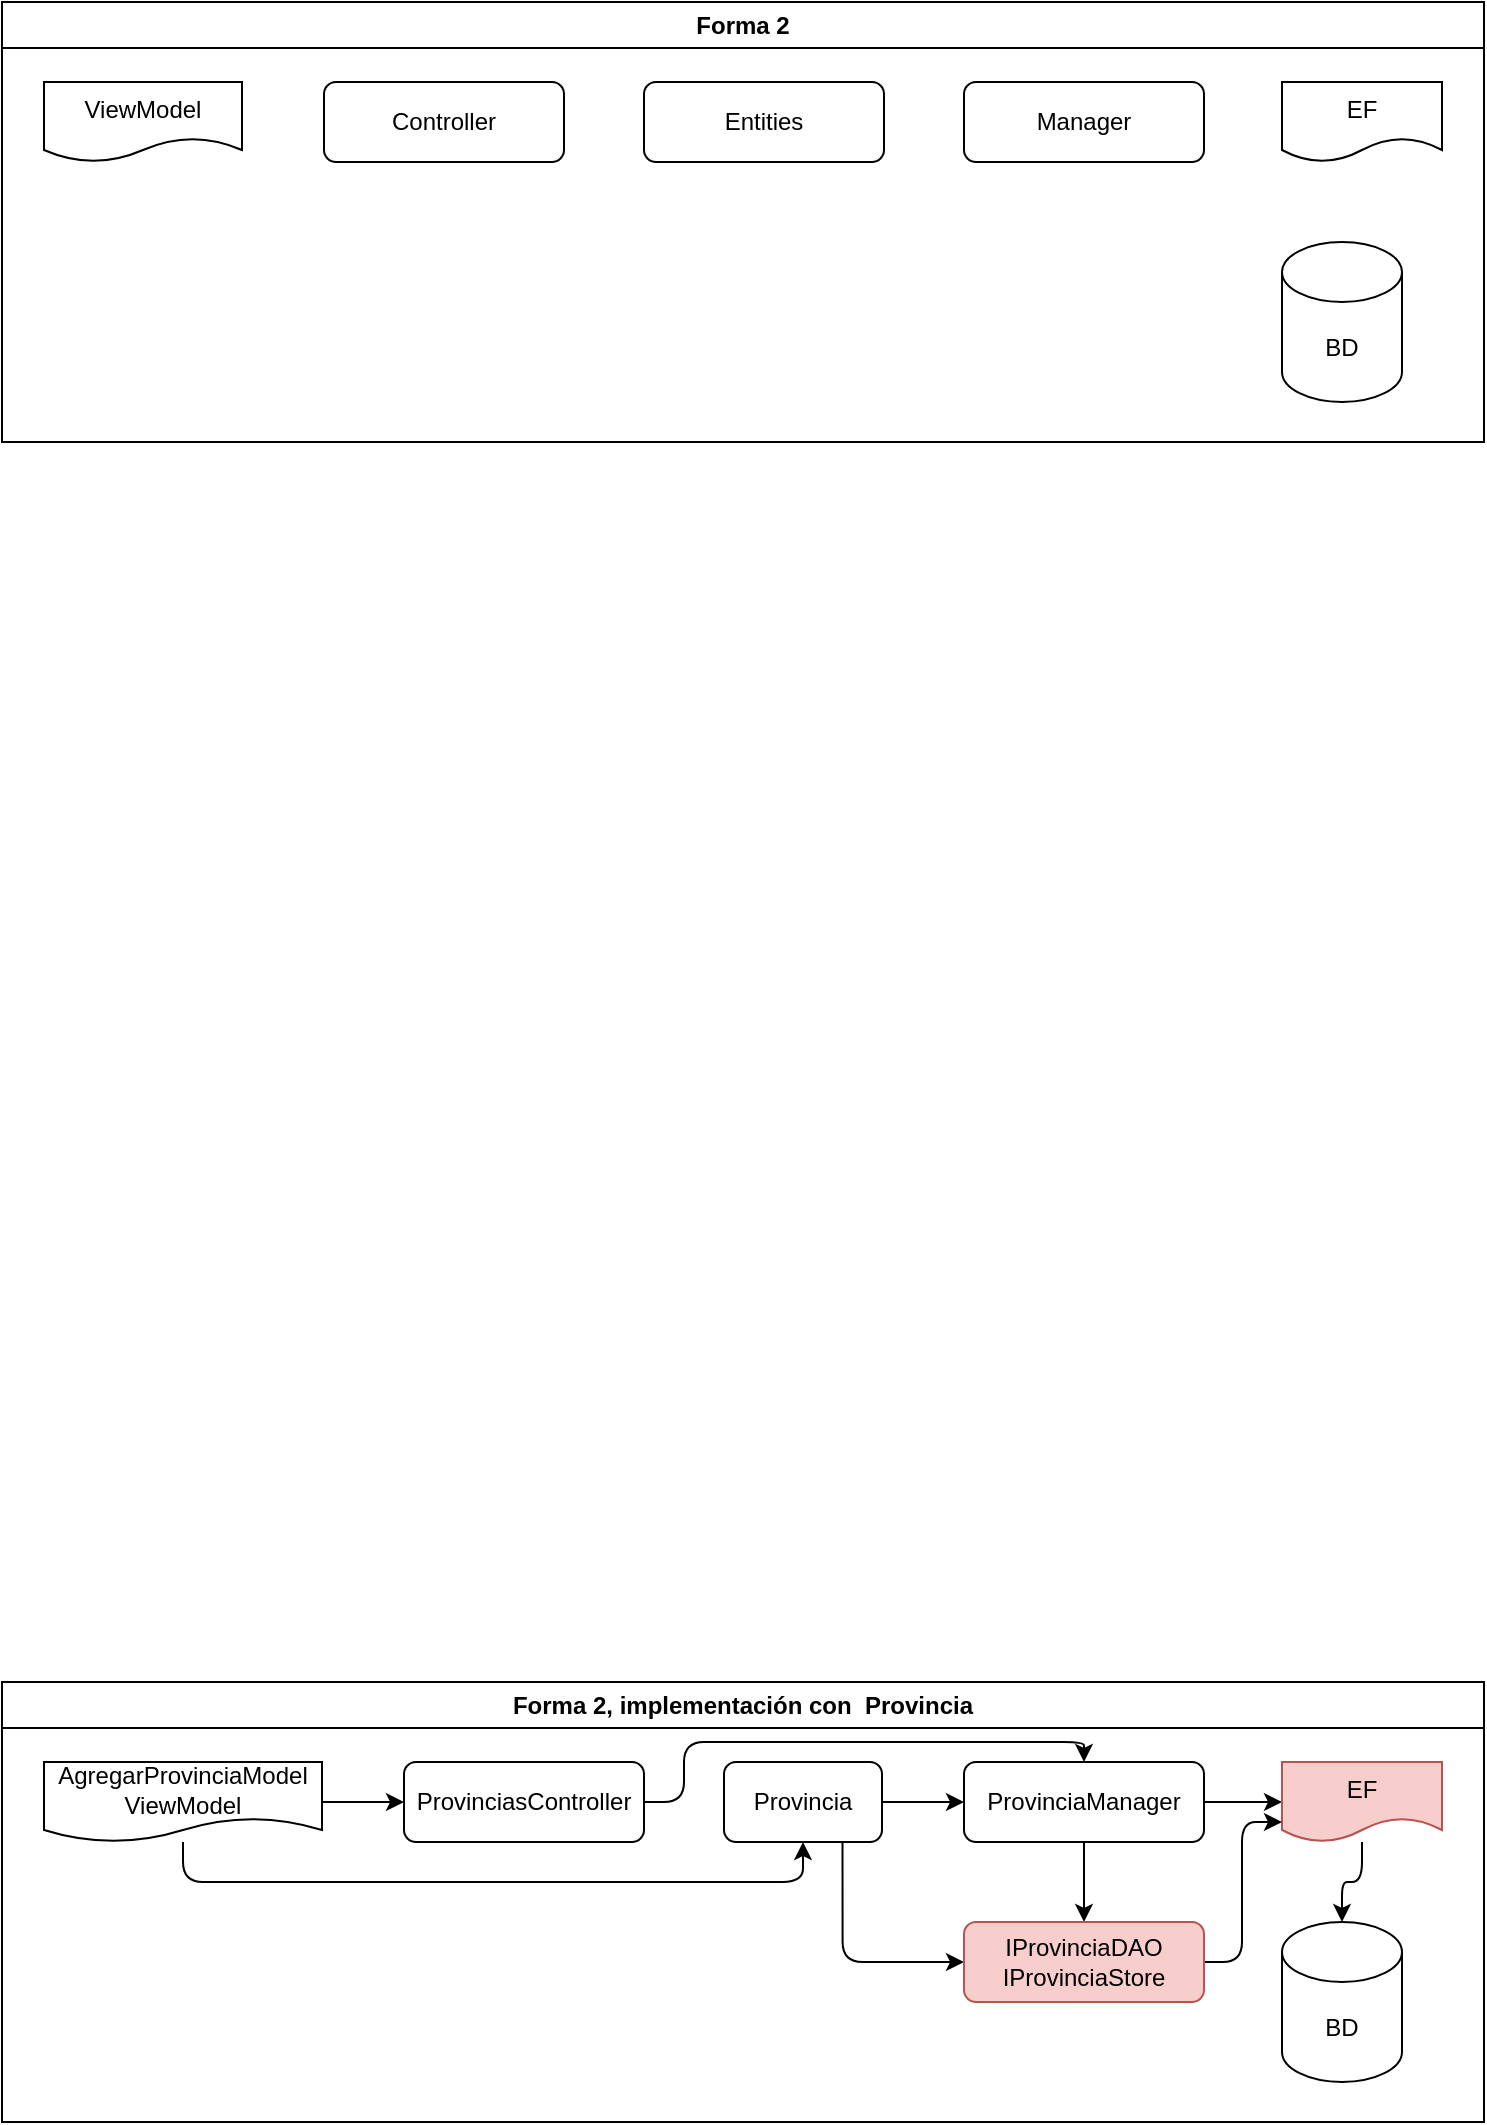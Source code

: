 <mxfile version="21.6.5" type="device">
  <diagram name="Page-1" id="SVicsx718qs6TtwvBr62">
    <mxGraphModel dx="954" dy="674" grid="1" gridSize="10" guides="1" tooltips="1" connect="1" arrows="1" fold="1" page="1" pageScale="1" pageWidth="827" pageHeight="1169" math="0" shadow="0">
      <root>
        <mxCell id="0" />
        <mxCell id="1" parent="0" />
        <mxCell id="2FBo-zIwMWJpeMP70NiS-1" value="Forma 2" style="swimlane;whiteSpace=wrap;html=1;" vertex="1" parent="1">
          <mxGeometry x="39" y="40" width="741" height="220" as="geometry" />
        </mxCell>
        <mxCell id="2FBo-zIwMWJpeMP70NiS-2" value="ViewModel" style="shape=document;whiteSpace=wrap;html=1;boundedLbl=1;" vertex="1" parent="2FBo-zIwMWJpeMP70NiS-1">
          <mxGeometry x="21" y="40" width="99" height="40" as="geometry" />
        </mxCell>
        <mxCell id="2FBo-zIwMWJpeMP70NiS-3" value="Controller" style="rounded=1;whiteSpace=wrap;html=1;" vertex="1" parent="2FBo-zIwMWJpeMP70NiS-1">
          <mxGeometry x="161" y="40" width="120" height="40" as="geometry" />
        </mxCell>
        <mxCell id="2FBo-zIwMWJpeMP70NiS-4" value="Entities" style="rounded=1;whiteSpace=wrap;html=1;" vertex="1" parent="2FBo-zIwMWJpeMP70NiS-1">
          <mxGeometry x="321" y="40" width="120" height="40" as="geometry" />
        </mxCell>
        <mxCell id="2FBo-zIwMWJpeMP70NiS-5" value="BD" style="shape=cylinder3;whiteSpace=wrap;html=1;boundedLbl=1;backgroundOutline=1;size=15;" vertex="1" parent="2FBo-zIwMWJpeMP70NiS-1">
          <mxGeometry x="640" y="120" width="60" height="80" as="geometry" />
        </mxCell>
        <mxCell id="2FBo-zIwMWJpeMP70NiS-6" value="Manager" style="rounded=1;whiteSpace=wrap;html=1;" vertex="1" parent="2FBo-zIwMWJpeMP70NiS-1">
          <mxGeometry x="481" y="40" width="120" height="40" as="geometry" />
        </mxCell>
        <mxCell id="2FBo-zIwMWJpeMP70NiS-7" value="EF" style="shape=document;whiteSpace=wrap;html=1;boundedLbl=1;" vertex="1" parent="2FBo-zIwMWJpeMP70NiS-1">
          <mxGeometry x="640" y="40" width="80" height="40" as="geometry" />
        </mxCell>
        <mxCell id="2FBo-zIwMWJpeMP70NiS-8" value="Forma 2, implementación con&amp;nbsp; Provincia" style="swimlane;whiteSpace=wrap;html=1;" vertex="1" parent="1">
          <mxGeometry x="39" y="880" width="741" height="220" as="geometry" />
        </mxCell>
        <mxCell id="2FBo-zIwMWJpeMP70NiS-15" style="edgeStyle=orthogonalEdgeStyle;rounded=0;orthogonalLoop=1;jettySize=auto;html=1;exitX=1;exitY=0.5;exitDx=0;exitDy=0;entryX=0;entryY=0.5;entryDx=0;entryDy=0;" edge="1" parent="2FBo-zIwMWJpeMP70NiS-8" source="2FBo-zIwMWJpeMP70NiS-9" target="2FBo-zIwMWJpeMP70NiS-10">
          <mxGeometry relative="1" as="geometry" />
        </mxCell>
        <mxCell id="2FBo-zIwMWJpeMP70NiS-16" style="edgeStyle=orthogonalEdgeStyle;orthogonalLoop=1;jettySize=auto;html=1;entryX=0.5;entryY=1;entryDx=0;entryDy=0;rounded=1;" edge="1" parent="2FBo-zIwMWJpeMP70NiS-8" source="2FBo-zIwMWJpeMP70NiS-9" target="2FBo-zIwMWJpeMP70NiS-11">
          <mxGeometry relative="1" as="geometry">
            <Array as="points">
              <mxPoint x="91" y="100" />
              <mxPoint x="401" y="100" />
            </Array>
          </mxGeometry>
        </mxCell>
        <mxCell id="2FBo-zIwMWJpeMP70NiS-9" value="AgregarProvinciaModel&lt;br&gt;ViewModel" style="shape=document;whiteSpace=wrap;html=1;boundedLbl=1;" vertex="1" parent="2FBo-zIwMWJpeMP70NiS-8">
          <mxGeometry x="21" y="40" width="139" height="40" as="geometry" />
        </mxCell>
        <mxCell id="2FBo-zIwMWJpeMP70NiS-17" style="edgeStyle=orthogonalEdgeStyle;rounded=1;orthogonalLoop=1;jettySize=auto;html=1;exitX=1;exitY=0.5;exitDx=0;exitDy=0;entryX=0.5;entryY=0;entryDx=0;entryDy=0;" edge="1" parent="2FBo-zIwMWJpeMP70NiS-8" source="2FBo-zIwMWJpeMP70NiS-10" target="2FBo-zIwMWJpeMP70NiS-13">
          <mxGeometry relative="1" as="geometry">
            <Array as="points">
              <mxPoint x="341" y="60" />
              <mxPoint x="341" y="30" />
              <mxPoint x="541" y="30" />
            </Array>
          </mxGeometry>
        </mxCell>
        <mxCell id="2FBo-zIwMWJpeMP70NiS-10" value="ProvinciasController" style="rounded=1;whiteSpace=wrap;html=1;" vertex="1" parent="2FBo-zIwMWJpeMP70NiS-8">
          <mxGeometry x="201" y="40" width="120" height="40" as="geometry" />
        </mxCell>
        <mxCell id="2FBo-zIwMWJpeMP70NiS-18" style="edgeStyle=orthogonalEdgeStyle;rounded=0;orthogonalLoop=1;jettySize=auto;html=1;exitX=1;exitY=0.5;exitDx=0;exitDy=0;entryX=0;entryY=0.5;entryDx=0;entryDy=0;" edge="1" parent="2FBo-zIwMWJpeMP70NiS-8" source="2FBo-zIwMWJpeMP70NiS-11" target="2FBo-zIwMWJpeMP70NiS-13">
          <mxGeometry relative="1" as="geometry" />
        </mxCell>
        <mxCell id="2FBo-zIwMWJpeMP70NiS-25" style="edgeStyle=orthogonalEdgeStyle;rounded=1;orthogonalLoop=1;jettySize=auto;html=1;exitX=0.75;exitY=1;exitDx=0;exitDy=0;entryX=0;entryY=0.5;entryDx=0;entryDy=0;" edge="1" parent="2FBo-zIwMWJpeMP70NiS-8" source="2FBo-zIwMWJpeMP70NiS-11" target="2FBo-zIwMWJpeMP70NiS-22">
          <mxGeometry relative="1" as="geometry" />
        </mxCell>
        <mxCell id="2FBo-zIwMWJpeMP70NiS-11" value="Provincia" style="rounded=1;whiteSpace=wrap;html=1;" vertex="1" parent="2FBo-zIwMWJpeMP70NiS-8">
          <mxGeometry x="361" y="40" width="79" height="40" as="geometry" />
        </mxCell>
        <mxCell id="2FBo-zIwMWJpeMP70NiS-12" value="BD" style="shape=cylinder3;whiteSpace=wrap;html=1;boundedLbl=1;backgroundOutline=1;size=15;" vertex="1" parent="2FBo-zIwMWJpeMP70NiS-8">
          <mxGeometry x="640" y="120" width="60" height="80" as="geometry" />
        </mxCell>
        <mxCell id="2FBo-zIwMWJpeMP70NiS-19" style="edgeStyle=orthogonalEdgeStyle;rounded=0;orthogonalLoop=1;jettySize=auto;html=1;exitX=1;exitY=0.5;exitDx=0;exitDy=0;entryX=0;entryY=0.5;entryDx=0;entryDy=0;" edge="1" parent="2FBo-zIwMWJpeMP70NiS-8" source="2FBo-zIwMWJpeMP70NiS-13" target="2FBo-zIwMWJpeMP70NiS-14">
          <mxGeometry relative="1" as="geometry" />
        </mxCell>
        <mxCell id="2FBo-zIwMWJpeMP70NiS-23" style="edgeStyle=orthogonalEdgeStyle;rounded=0;orthogonalLoop=1;jettySize=auto;html=1;exitX=0.5;exitY=1;exitDx=0;exitDy=0;entryX=0.5;entryY=0;entryDx=0;entryDy=0;" edge="1" parent="2FBo-zIwMWJpeMP70NiS-8" source="2FBo-zIwMWJpeMP70NiS-13" target="2FBo-zIwMWJpeMP70NiS-22">
          <mxGeometry relative="1" as="geometry" />
        </mxCell>
        <mxCell id="2FBo-zIwMWJpeMP70NiS-13" value="ProvinciaManager" style="rounded=1;whiteSpace=wrap;html=1;" vertex="1" parent="2FBo-zIwMWJpeMP70NiS-8">
          <mxGeometry x="481" y="40" width="120" height="40" as="geometry" />
        </mxCell>
        <mxCell id="2FBo-zIwMWJpeMP70NiS-21" style="edgeStyle=orthogonalEdgeStyle;rounded=1;orthogonalLoop=1;jettySize=auto;html=1;entryX=0.5;entryY=0;entryDx=0;entryDy=0;entryPerimeter=0;" edge="1" parent="2FBo-zIwMWJpeMP70NiS-8" source="2FBo-zIwMWJpeMP70NiS-14" target="2FBo-zIwMWJpeMP70NiS-12">
          <mxGeometry relative="1" as="geometry" />
        </mxCell>
        <mxCell id="2FBo-zIwMWJpeMP70NiS-14" value="EF" style="shape=document;whiteSpace=wrap;html=1;boundedLbl=1;fillColor=#f8cecc;strokeColor=#b85450;" vertex="1" parent="2FBo-zIwMWJpeMP70NiS-8">
          <mxGeometry x="640" y="40" width="80" height="40" as="geometry" />
        </mxCell>
        <mxCell id="2FBo-zIwMWJpeMP70NiS-24" style="edgeStyle=orthogonalEdgeStyle;rounded=1;orthogonalLoop=1;jettySize=auto;html=1;exitX=1;exitY=0.5;exitDx=0;exitDy=0;entryX=0;entryY=0.75;entryDx=0;entryDy=0;" edge="1" parent="2FBo-zIwMWJpeMP70NiS-8" source="2FBo-zIwMWJpeMP70NiS-22" target="2FBo-zIwMWJpeMP70NiS-14">
          <mxGeometry relative="1" as="geometry">
            <Array as="points">
              <mxPoint x="620" y="140" />
              <mxPoint x="620" y="70" />
            </Array>
          </mxGeometry>
        </mxCell>
        <mxCell id="2FBo-zIwMWJpeMP70NiS-22" value="IProvinciaDAO&lt;br&gt;IProvinciaStore" style="rounded=1;whiteSpace=wrap;html=1;fillColor=#f8cecc;strokeColor=#b85450;" vertex="1" parent="2FBo-zIwMWJpeMP70NiS-8">
          <mxGeometry x="481" y="120" width="120" height="40" as="geometry" />
        </mxCell>
      </root>
    </mxGraphModel>
  </diagram>
</mxfile>
